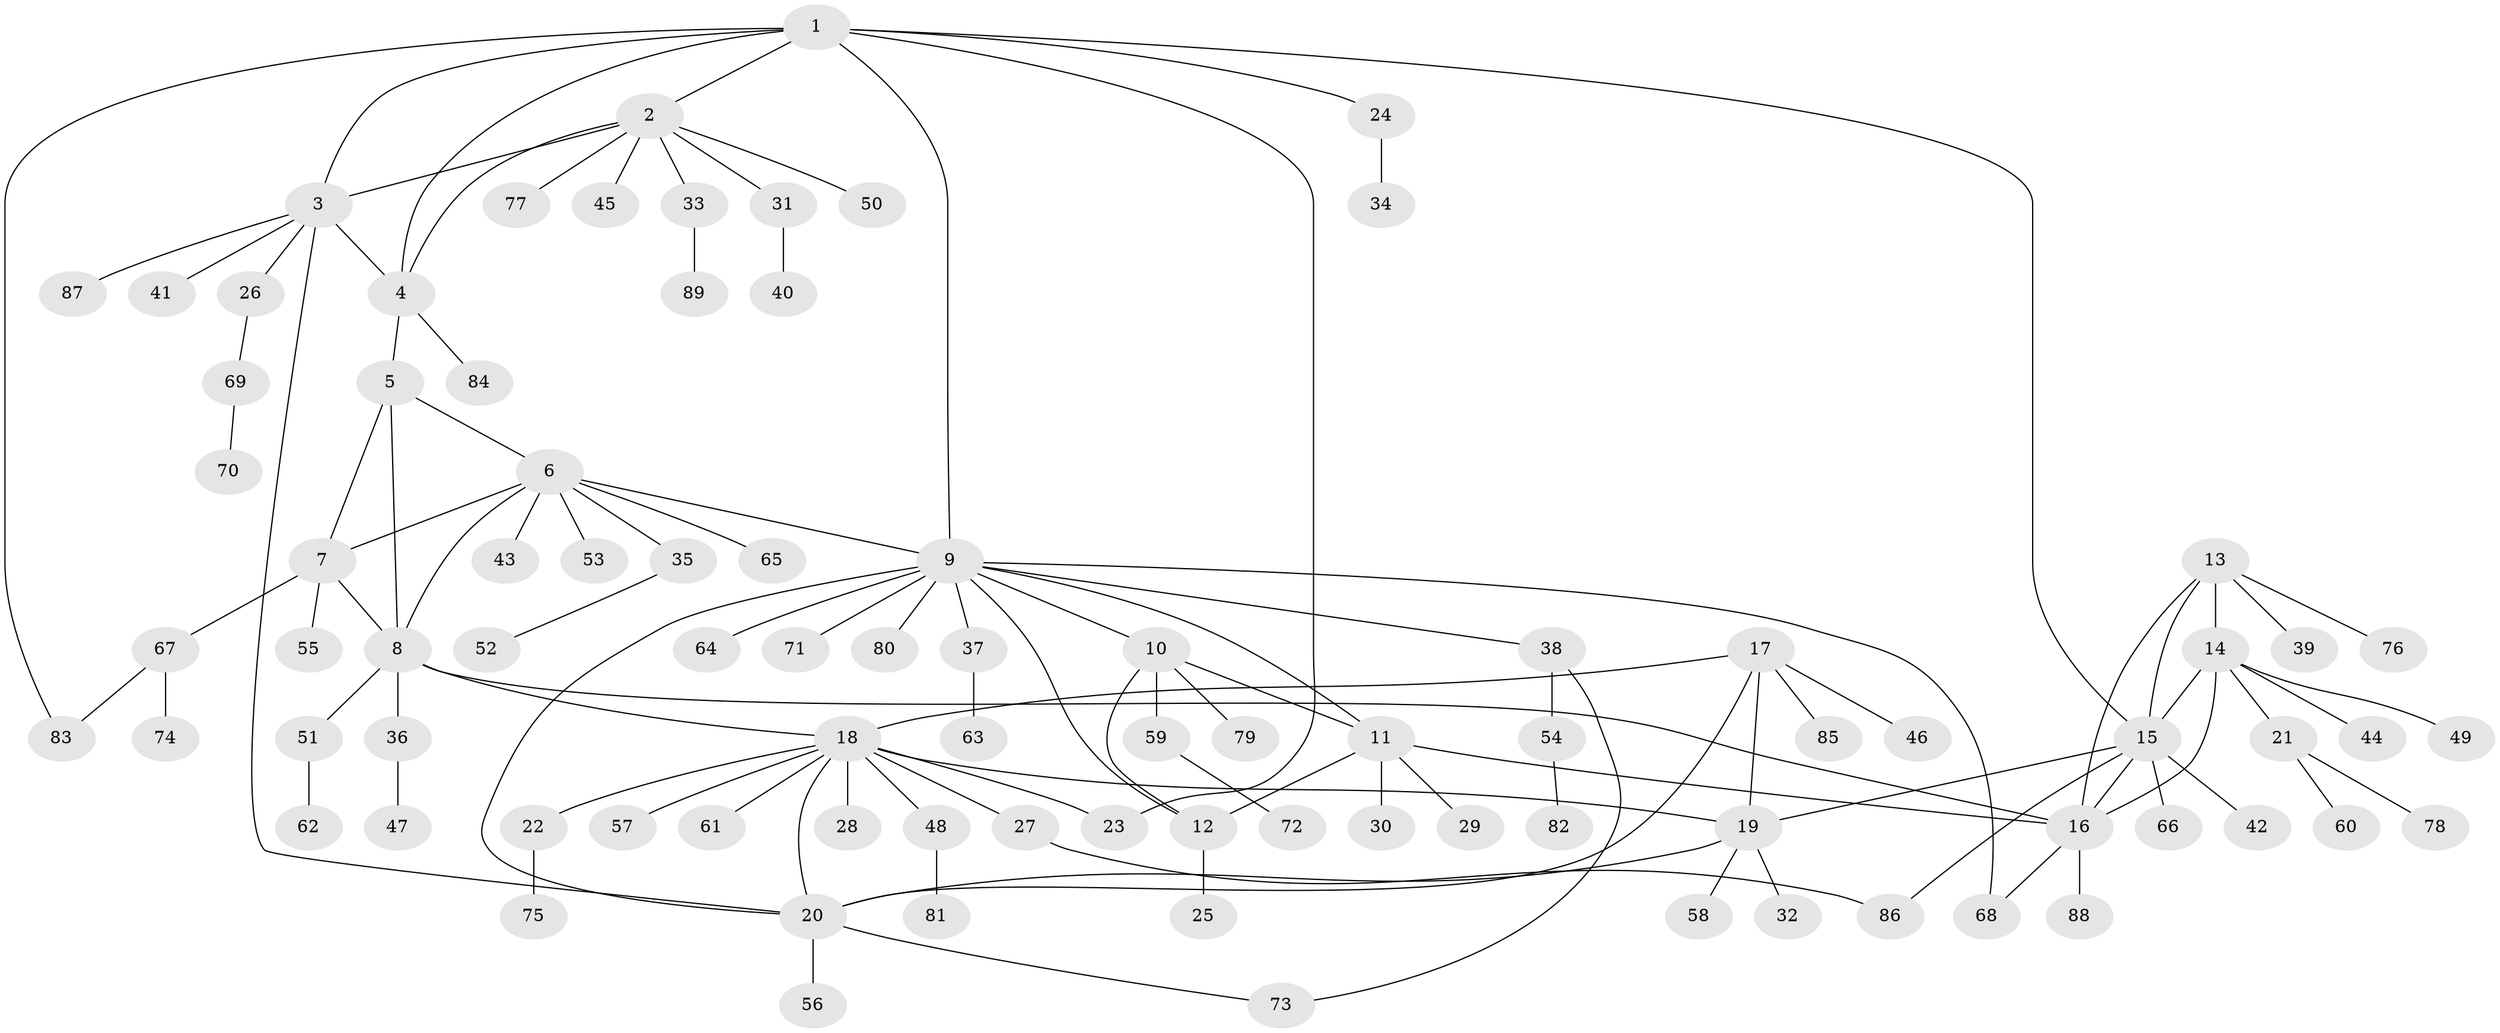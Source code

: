 // Generated by graph-tools (version 1.1) at 2025/15/03/09/25 04:15:49]
// undirected, 89 vertices, 114 edges
graph export_dot {
graph [start="1"]
  node [color=gray90,style=filled];
  1;
  2;
  3;
  4;
  5;
  6;
  7;
  8;
  9;
  10;
  11;
  12;
  13;
  14;
  15;
  16;
  17;
  18;
  19;
  20;
  21;
  22;
  23;
  24;
  25;
  26;
  27;
  28;
  29;
  30;
  31;
  32;
  33;
  34;
  35;
  36;
  37;
  38;
  39;
  40;
  41;
  42;
  43;
  44;
  45;
  46;
  47;
  48;
  49;
  50;
  51;
  52;
  53;
  54;
  55;
  56;
  57;
  58;
  59;
  60;
  61;
  62;
  63;
  64;
  65;
  66;
  67;
  68;
  69;
  70;
  71;
  72;
  73;
  74;
  75;
  76;
  77;
  78;
  79;
  80;
  81;
  82;
  83;
  84;
  85;
  86;
  87;
  88;
  89;
  1 -- 2;
  1 -- 3;
  1 -- 4;
  1 -- 9;
  1 -- 15;
  1 -- 23;
  1 -- 24;
  1 -- 83;
  2 -- 3;
  2 -- 4;
  2 -- 31;
  2 -- 33;
  2 -- 45;
  2 -- 50;
  2 -- 77;
  3 -- 4;
  3 -- 20;
  3 -- 26;
  3 -- 41;
  3 -- 87;
  4 -- 5;
  4 -- 84;
  5 -- 6;
  5 -- 7;
  5 -- 8;
  6 -- 7;
  6 -- 8;
  6 -- 9;
  6 -- 35;
  6 -- 43;
  6 -- 53;
  6 -- 65;
  7 -- 8;
  7 -- 55;
  7 -- 67;
  8 -- 16;
  8 -- 18;
  8 -- 36;
  8 -- 51;
  9 -- 10;
  9 -- 11;
  9 -- 12;
  9 -- 20;
  9 -- 37;
  9 -- 38;
  9 -- 64;
  9 -- 68;
  9 -- 71;
  9 -- 80;
  10 -- 11;
  10 -- 12;
  10 -- 59;
  10 -- 79;
  11 -- 12;
  11 -- 16;
  11 -- 29;
  11 -- 30;
  12 -- 25;
  13 -- 14;
  13 -- 15;
  13 -- 16;
  13 -- 39;
  13 -- 76;
  14 -- 15;
  14 -- 16;
  14 -- 21;
  14 -- 44;
  14 -- 49;
  15 -- 16;
  15 -- 19;
  15 -- 42;
  15 -- 66;
  15 -- 86;
  16 -- 68;
  16 -- 88;
  17 -- 18;
  17 -- 19;
  17 -- 20;
  17 -- 46;
  17 -- 85;
  18 -- 19;
  18 -- 20;
  18 -- 22;
  18 -- 23;
  18 -- 27;
  18 -- 28;
  18 -- 48;
  18 -- 57;
  18 -- 61;
  19 -- 20;
  19 -- 32;
  19 -- 58;
  20 -- 56;
  20 -- 73;
  21 -- 60;
  21 -- 78;
  22 -- 75;
  24 -- 34;
  26 -- 69;
  27 -- 86;
  31 -- 40;
  33 -- 89;
  35 -- 52;
  36 -- 47;
  37 -- 63;
  38 -- 54;
  38 -- 73;
  48 -- 81;
  51 -- 62;
  54 -- 82;
  59 -- 72;
  67 -- 74;
  67 -- 83;
  69 -- 70;
}
